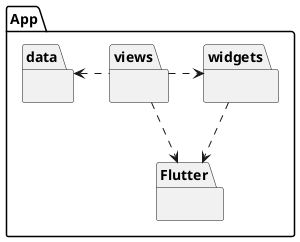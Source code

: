 @startuml baustein_app

package App {
  package data {

  }

  package views {

  }

  package widgets {

  }

  package Flutter {

  }

  data <. views
  views .> widgets

  views ..> Flutter
  widgets ..> Flutter
}

@enduml
